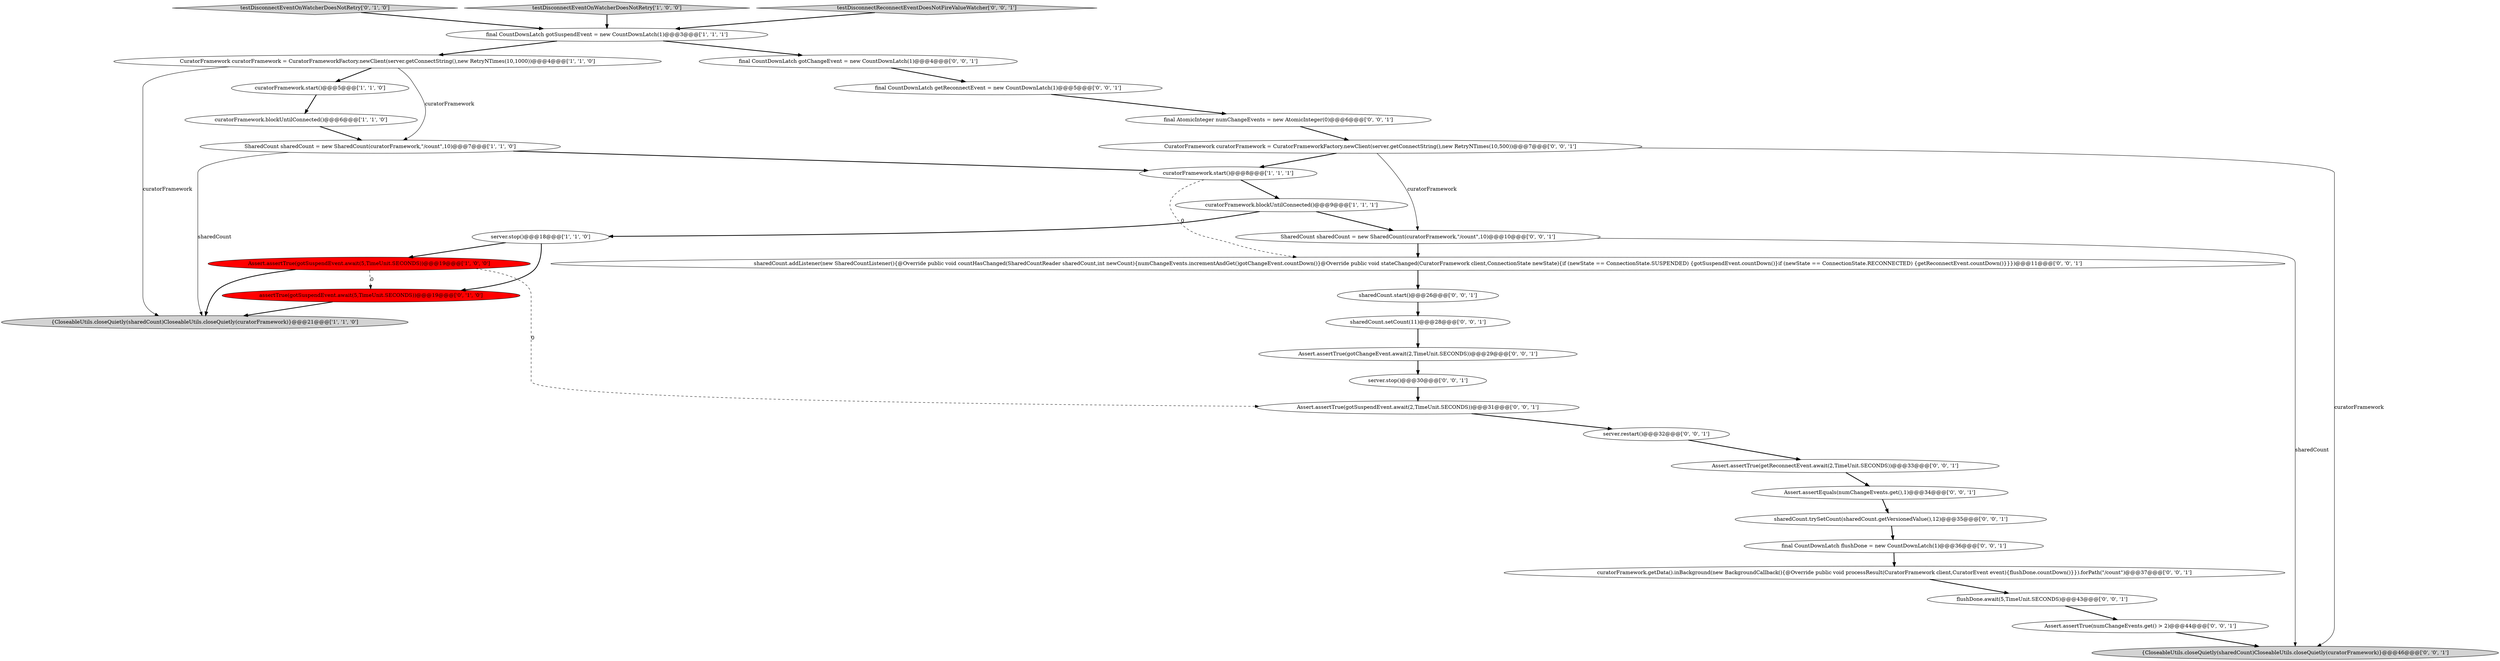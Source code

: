 digraph {
10 [style = filled, label = "Assert.assertTrue(gotSuspendEvent.await(5,TimeUnit.SECONDS))@@@19@@@['1', '0', '0']", fillcolor = red, shape = ellipse image = "AAA1AAABBB1BBB"];
1 [style = filled, label = "curatorFramework.blockUntilConnected()@@@9@@@['1', '1', '1']", fillcolor = white, shape = ellipse image = "AAA0AAABBB1BBB"];
21 [style = filled, label = "Assert.assertEquals(numChangeEvents.get(),1)@@@34@@@['0', '0', '1']", fillcolor = white, shape = ellipse image = "AAA0AAABBB3BBB"];
12 [style = filled, label = "assertTrue(gotSuspendEvent.await(5,TimeUnit.SECONDS))@@@19@@@['0', '1', '0']", fillcolor = red, shape = ellipse image = "AAA1AAABBB2BBB"];
28 [style = filled, label = "Assert.assertTrue(gotChangeEvent.await(2,TimeUnit.SECONDS))@@@29@@@['0', '0', '1']", fillcolor = white, shape = ellipse image = "AAA0AAABBB3BBB"];
3 [style = filled, label = "SharedCount sharedCount = new SharedCount(curatorFramework,\"/count\",10)@@@7@@@['1', '1', '0']", fillcolor = white, shape = ellipse image = "AAA0AAABBB1BBB"];
16 [style = filled, label = "sharedCount.setCount(11)@@@28@@@['0', '0', '1']", fillcolor = white, shape = ellipse image = "AAA0AAABBB3BBB"];
31 [style = filled, label = "server.stop()@@@30@@@['0', '0', '1']", fillcolor = white, shape = ellipse image = "AAA0AAABBB3BBB"];
11 [style = filled, label = "testDisconnectEventOnWatcherDoesNotRetry['0', '1', '0']", fillcolor = lightgray, shape = diamond image = "AAA0AAABBB2BBB"];
8 [style = filled, label = "final CountDownLatch gotSuspendEvent = new CountDownLatch(1)@@@3@@@['1', '1', '1']", fillcolor = white, shape = ellipse image = "AAA0AAABBB1BBB"];
14 [style = filled, label = "curatorFramework.getData().inBackground(new BackgroundCallback(){@Override public void processResult(CuratorFramework client,CuratorEvent event){flushDone.countDown()}}).forPath(\"/count\")@@@37@@@['0', '0', '1']", fillcolor = white, shape = ellipse image = "AAA0AAABBB3BBB"];
27 [style = filled, label = "SharedCount sharedCount = new SharedCount(curatorFramework,\"/count\",10)@@@10@@@['0', '0', '1']", fillcolor = white, shape = ellipse image = "AAA0AAABBB3BBB"];
6 [style = filled, label = "curatorFramework.start()@@@8@@@['1', '1', '1']", fillcolor = white, shape = ellipse image = "AAA0AAABBB1BBB"];
17 [style = filled, label = "Assert.assertTrue(numChangeEvents.get() > 2)@@@44@@@['0', '0', '1']", fillcolor = white, shape = ellipse image = "AAA0AAABBB3BBB"];
24 [style = filled, label = "Assert.assertTrue(gotSuspendEvent.await(2,TimeUnit.SECONDS))@@@31@@@['0', '0', '1']", fillcolor = white, shape = ellipse image = "AAA0AAABBB3BBB"];
33 [style = filled, label = "Assert.assertTrue(getReconnectEvent.await(2,TimeUnit.SECONDS))@@@33@@@['0', '0', '1']", fillcolor = white, shape = ellipse image = "AAA0AAABBB3BBB"];
4 [style = filled, label = "testDisconnectEventOnWatcherDoesNotRetry['1', '0', '0']", fillcolor = lightgray, shape = diamond image = "AAA0AAABBB1BBB"];
29 [style = filled, label = "sharedCount.start()@@@26@@@['0', '0', '1']", fillcolor = white, shape = ellipse image = "AAA0AAABBB3BBB"];
19 [style = filled, label = "final CountDownLatch getReconnectEvent = new CountDownLatch(1)@@@5@@@['0', '0', '1']", fillcolor = white, shape = ellipse image = "AAA0AAABBB3BBB"];
0 [style = filled, label = "{CloseableUtils.closeQuietly(sharedCount)CloseableUtils.closeQuietly(curatorFramework)}@@@21@@@['1', '1', '0']", fillcolor = lightgray, shape = ellipse image = "AAA0AAABBB1BBB"];
32 [style = filled, label = "flushDone.await(5,TimeUnit.SECONDS)@@@43@@@['0', '0', '1']", fillcolor = white, shape = ellipse image = "AAA0AAABBB3BBB"];
15 [style = filled, label = "sharedCount.addListener(new SharedCountListener(){@Override public void countHasChanged(SharedCountReader sharedCount,int newCount){numChangeEvents.incrementAndGet()gotChangeEvent.countDown()}@Override public void stateChanged(CuratorFramework client,ConnectionState newState){if (newState == ConnectionState.SUSPENDED) {gotSuspendEvent.countDown()}if (newState == ConnectionState.RECONNECTED) {getReconnectEvent.countDown()}}})@@@11@@@['0', '0', '1']", fillcolor = white, shape = ellipse image = "AAA0AAABBB3BBB"];
5 [style = filled, label = "curatorFramework.start()@@@5@@@['1', '1', '0']", fillcolor = white, shape = ellipse image = "AAA0AAABBB1BBB"];
30 [style = filled, label = "final CountDownLatch flushDone = new CountDownLatch(1)@@@36@@@['0', '0', '1']", fillcolor = white, shape = ellipse image = "AAA0AAABBB3BBB"];
26 [style = filled, label = "CuratorFramework curatorFramework = CuratorFrameworkFactory.newClient(server.getConnectString(),new RetryNTimes(10,500))@@@7@@@['0', '0', '1']", fillcolor = white, shape = ellipse image = "AAA0AAABBB3BBB"];
23 [style = filled, label = "testDisconnectReconnectEventDoesNotFireValueWatcher['0', '0', '1']", fillcolor = lightgray, shape = diamond image = "AAA0AAABBB3BBB"];
7 [style = filled, label = "CuratorFramework curatorFramework = CuratorFrameworkFactory.newClient(server.getConnectString(),new RetryNTimes(10,1000))@@@4@@@['1', '1', '0']", fillcolor = white, shape = ellipse image = "AAA0AAABBB1BBB"];
20 [style = filled, label = "server.restart()@@@32@@@['0', '0', '1']", fillcolor = white, shape = ellipse image = "AAA0AAABBB3BBB"];
13 [style = filled, label = "final AtomicInteger numChangeEvents = new AtomicInteger(0)@@@6@@@['0', '0', '1']", fillcolor = white, shape = ellipse image = "AAA0AAABBB3BBB"];
25 [style = filled, label = "sharedCount.trySetCount(sharedCount.getVersionedValue(),12)@@@35@@@['0', '0', '1']", fillcolor = white, shape = ellipse image = "AAA0AAABBB3BBB"];
9 [style = filled, label = "curatorFramework.blockUntilConnected()@@@6@@@['1', '1', '0']", fillcolor = white, shape = ellipse image = "AAA0AAABBB1BBB"];
22 [style = filled, label = "final CountDownLatch gotChangeEvent = new CountDownLatch(1)@@@4@@@['0', '0', '1']", fillcolor = white, shape = ellipse image = "AAA0AAABBB3BBB"];
18 [style = filled, label = "{CloseableUtils.closeQuietly(sharedCount)CloseableUtils.closeQuietly(curatorFramework)}@@@46@@@['0', '0', '1']", fillcolor = lightgray, shape = ellipse image = "AAA0AAABBB3BBB"];
2 [style = filled, label = "server.stop()@@@18@@@['1', '1', '0']", fillcolor = white, shape = ellipse image = "AAA0AAABBB1BBB"];
5->9 [style = bold, label=""];
22->19 [style = bold, label=""];
25->30 [style = bold, label=""];
31->24 [style = bold, label=""];
28->31 [style = bold, label=""];
1->27 [style = bold, label=""];
10->12 [style = dashed, label="0"];
26->27 [style = solid, label="curatorFramework"];
3->6 [style = bold, label=""];
21->25 [style = bold, label=""];
23->8 [style = bold, label=""];
26->6 [style = bold, label=""];
2->10 [style = bold, label=""];
12->0 [style = bold, label=""];
27->15 [style = bold, label=""];
2->12 [style = bold, label=""];
8->7 [style = bold, label=""];
8->22 [style = bold, label=""];
20->33 [style = bold, label=""];
24->20 [style = bold, label=""];
6->1 [style = bold, label=""];
7->5 [style = bold, label=""];
7->0 [style = solid, label="curatorFramework"];
19->13 [style = bold, label=""];
16->28 [style = bold, label=""];
3->0 [style = solid, label="sharedCount"];
26->18 [style = solid, label="curatorFramework"];
6->15 [style = dashed, label="0"];
13->26 [style = bold, label=""];
10->0 [style = bold, label=""];
27->18 [style = solid, label="sharedCount"];
9->3 [style = bold, label=""];
4->8 [style = bold, label=""];
11->8 [style = bold, label=""];
30->14 [style = bold, label=""];
1->2 [style = bold, label=""];
33->21 [style = bold, label=""];
7->3 [style = solid, label="curatorFramework"];
14->32 [style = bold, label=""];
29->16 [style = bold, label=""];
32->17 [style = bold, label=""];
10->24 [style = dashed, label="0"];
15->29 [style = bold, label=""];
17->18 [style = bold, label=""];
}
